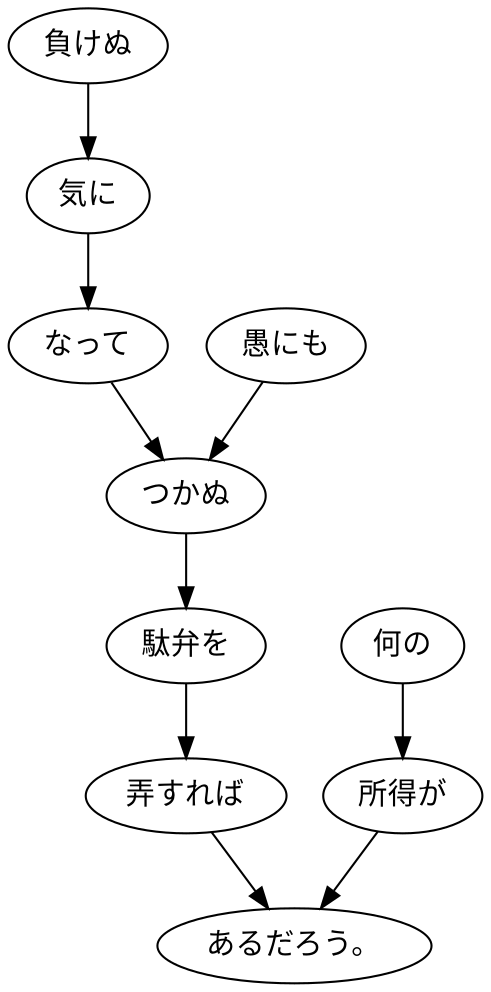 digraph graph1254 {
	node0 [label="負けぬ"];
	node1 [label="気に"];
	node2 [label="なって"];
	node3 [label="愚にも"];
	node4 [label="つかぬ"];
	node5 [label="駄弁を"];
	node6 [label="弄すれば"];
	node7 [label="何の"];
	node8 [label="所得が"];
	node9 [label="あるだろう。"];
	node0 -> node1;
	node1 -> node2;
	node2 -> node4;
	node3 -> node4;
	node4 -> node5;
	node5 -> node6;
	node6 -> node9;
	node7 -> node8;
	node8 -> node9;
}
